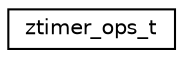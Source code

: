 digraph "Graphical Class Hierarchy"
{
 // LATEX_PDF_SIZE
  edge [fontname="Helvetica",fontsize="10",labelfontname="Helvetica",labelfontsize="10"];
  node [fontname="Helvetica",fontsize="10",shape=record];
  rankdir="LR";
  Node0 [label="ztimer_ops_t",height=0.2,width=0.4,color="black", fillcolor="white", style="filled",URL="$structztimer__ops__t.html",tooltip="ztimer backend method structure"];
}
